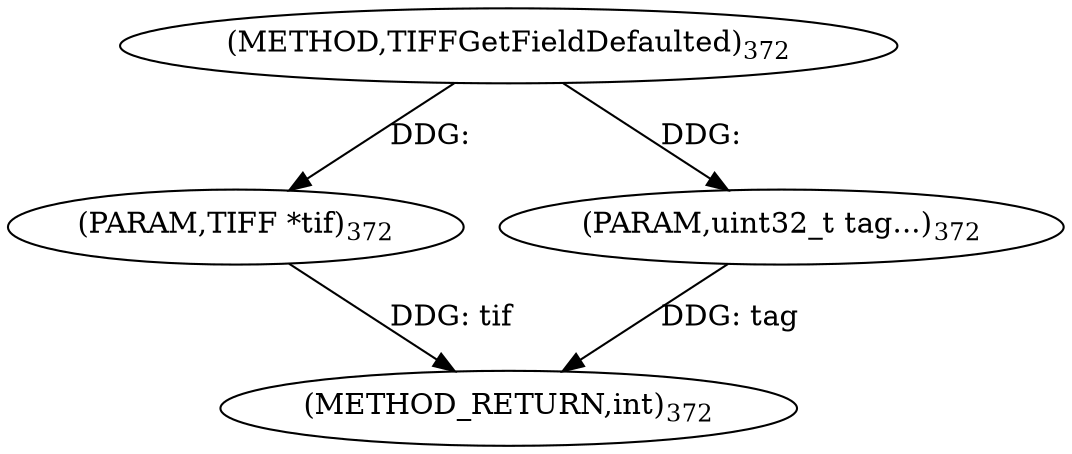digraph "TIFFGetFieldDefaulted" {  
"8536" [label = <(METHOD,TIFFGetFieldDefaulted)<SUB>372</SUB>> ]
"8539" [label = <(METHOD_RETURN,int)<SUB>372</SUB>> ]
"8537" [label = <(PARAM,TIFF *tif)<SUB>372</SUB>> ]
"8538" [label = <(PARAM,uint32_t tag...)<SUB>372</SUB>> ]
  "8537" -> "8539"  [ label = "DDG: tif"] 
  "8538" -> "8539"  [ label = "DDG: tag"] 
  "8536" -> "8537"  [ label = "DDG: "] 
  "8536" -> "8538"  [ label = "DDG: "] 
}

